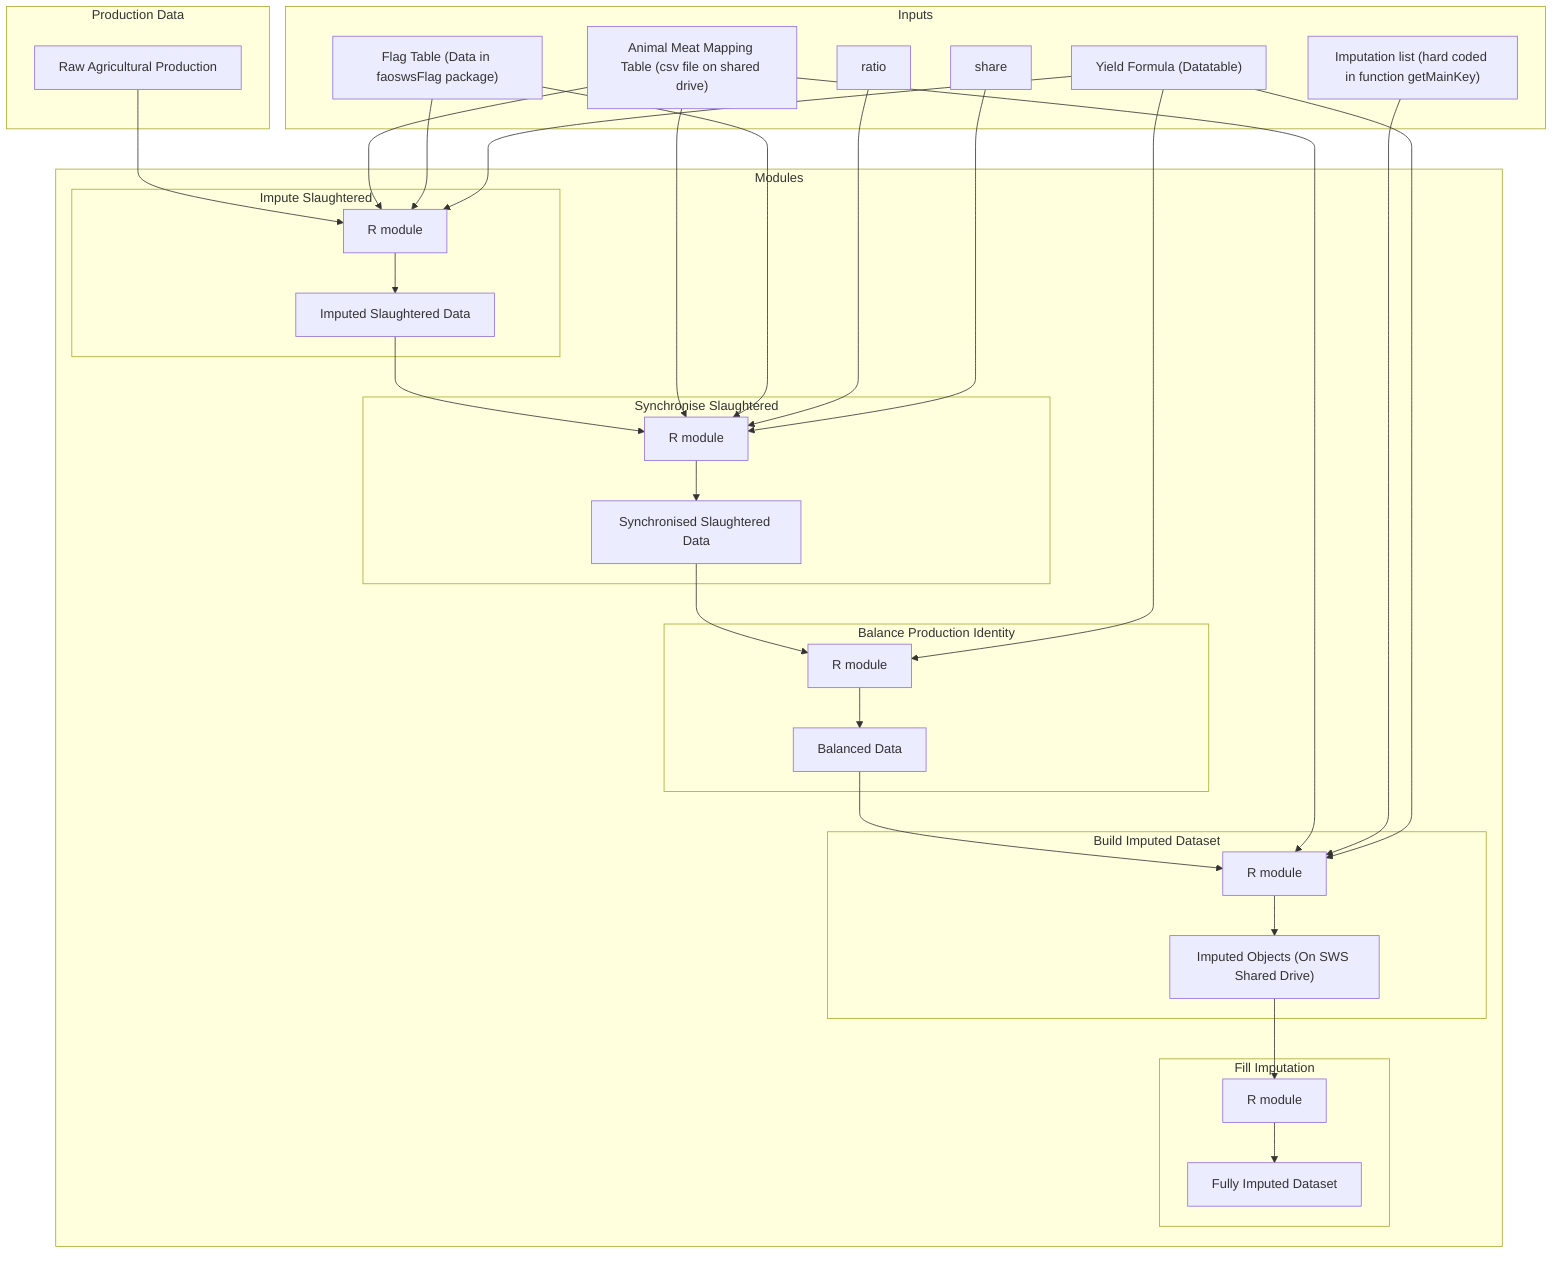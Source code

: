 graph TB

subgraph Production Data
prod["Raw Agricultural Production"]
end

subgraph Inputs
prod["Raw Agricultural Production"]
animal_meat_mapping["Animal Meat Mapping Table (csv file on shared drive)"]
flag_table["Flag Table (Data in faoswsFlag package)"]
yield_formula["Yield Formula (Datatable)"]
complete_imputation_key["Imputation list (hard coded in function getMainKey)"]
ratio
share
end

subgraph Modules
subgraph Impute Slaughtered
prod --> impute_slaughtered_module["R module"]
animal_meat_mapping --> impute_slaughtered_module["R module"]
flag_table --> impute_slaughtered_module["R module"]
yield_formula --> impute_slaughtered_module["R module"]
impute_slaughtered_module["R module"] --> imputed_slaughtered_data["Imputed Slaughtered Data"]
end

subgraph Synchronise Slaughtered
imputed_slaughtered_data["Imputed Slaughtered Data"] --> synchronise_slaughtered_module["R module"]
animal_meat_mapping --> synchronise_slaughtered_module["R module"]
flag_table  --> synchronise_slaughtered_module["R module"]
ratio--> synchronise_slaughtered_module["R module"]
share--> synchronise_slaughtered_module["R module"]
synchronise_slaughtered_module--> synchronised_slaughtered_data["Synchronised Slaughtered Data"]
end

subgraph Balance Production Identity
synchronised_slaughtered_data["Synchronised Slaughtered Data"] --> balance_production_identity_module["R module"]
yield_formula --> balance_production_identity_module["R module"]
balance_production_identity_module["R module"] --> balanced_data["Balanced Data"]
end

subgraph Build Imputed Dataset
balanced_data["Balanced Data"] --> build_imputed_dataset_module["R module"]
animal_meat_mapping --> build_imputed_dataset_module["R module"]
complete_imputation_key --> build_imputed_dataset_module["R module"]
yield_formula --> build_imputed_dataset_module["R module"]
build_imputed_dataset_module--> imputed_objects["Imputed Objects (On SWS Shared Drive)"]
end

subgraph Fill Imputation
imputed_objects["Imputed Objects (On SWS Shared Drive)"] --> fill_imputation_module["R module"]
fill_imputation_module --> imputed_datasets["Fully Imputed Dataset"]
end
end